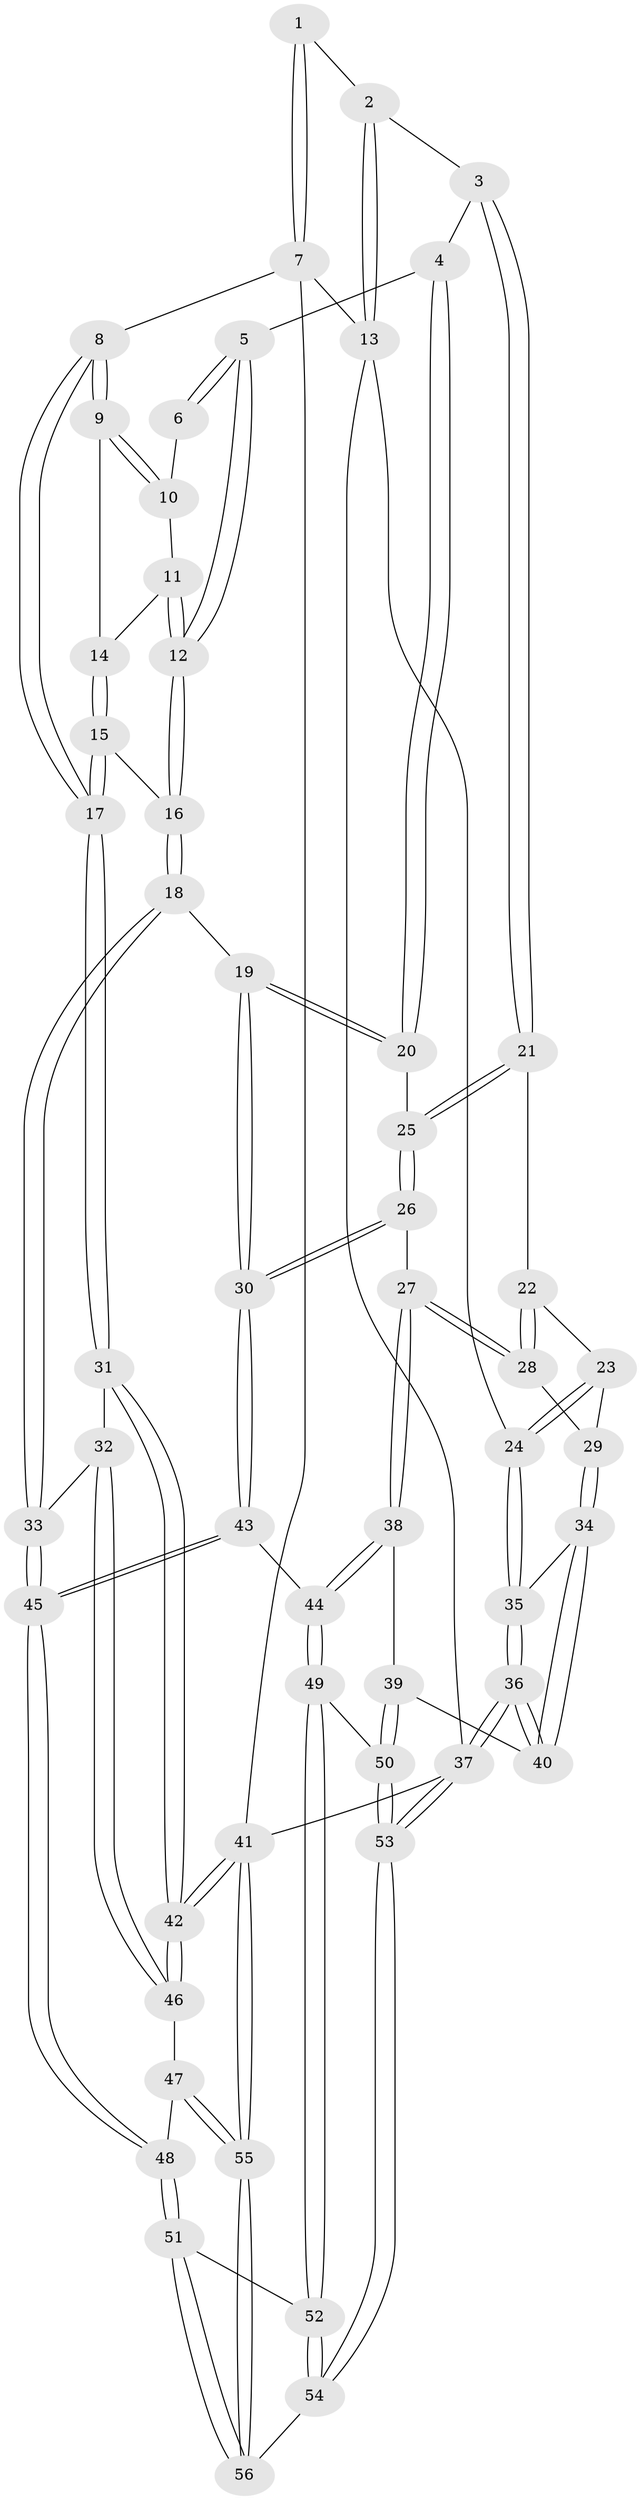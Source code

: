 // coarse degree distribution, {3: 0.09375, 4: 0.28125, 5: 0.53125, 6: 0.09375}
// Generated by graph-tools (version 1.1) at 2025/42/03/06/25 10:42:32]
// undirected, 56 vertices, 137 edges
graph export_dot {
graph [start="1"]
  node [color=gray90,style=filled];
  1 [pos="+0.8776993410531753+0"];
  2 [pos="+0.2268191162740113+0"];
  3 [pos="+0.4322403303350461+0.1831345381066186"];
  4 [pos="+0.5839629674413198+0.21468941307963335"];
  5 [pos="+0.688615085303968+0.18002506950242333"];
  6 [pos="+0.8050491198195676+0.03684902776308617"];
  7 [pos="+1+0"];
  8 [pos="+1+0.19145928270711435"];
  9 [pos="+1+0.24904666681554682"];
  10 [pos="+0.8945034783122463+0.19712079636412655"];
  11 [pos="+0.8811898652021366+0.2626290010455961"];
  12 [pos="+0.7930479143137439+0.3265876666586735"];
  13 [pos="+0+0"];
  14 [pos="+0.946191576185384+0.31372908820190676"];
  15 [pos="+0.9236192947052427+0.37527564690847726"];
  16 [pos="+0.8065156963754252+0.4114253159734325"];
  17 [pos="+1+0.5684926963898381"];
  18 [pos="+0.7551785354450979+0.5237619268942543"];
  19 [pos="+0.7534090031921118+0.5236616082827851"];
  20 [pos="+0.6268562389253635+0.42178540634164996"];
  21 [pos="+0.39708861000044515+0.2809641239378807"];
  22 [pos="+0.3833371389760761+0.2946406826446825"];
  23 [pos="+0.17289087364432332+0.3553562690248076"];
  24 [pos="+0+0.09922708291982488"];
  25 [pos="+0.49438451607806483+0.4542391077889545"];
  26 [pos="+0.47256165278446094+0.5075704113118348"];
  27 [pos="+0.33886655130640686+0.5462984918228144"];
  28 [pos="+0.3118952294054977+0.49889416139926746"];
  29 [pos="+0.20726675271341963+0.4623521451956062"];
  30 [pos="+0.5714284675875386+0.6317399606003828"];
  31 [pos="+1+0.6104778029326449"];
  32 [pos="+0.8911884754817063+0.6129963207874142"];
  33 [pos="+0.8076865355568579+0.5772235140019205"];
  34 [pos="+0.10728822452604385+0.5531690276530815"];
  35 [pos="+0+0.11853396910254596"];
  36 [pos="+0+0.9910075446145068"];
  37 [pos="+0+1"];
  38 [pos="+0.3272702149176364+0.6119310133494087"];
  39 [pos="+0.17431506392041557+0.6970333674524287"];
  40 [pos="+0.08887396139401563+0.7167941819693667"];
  41 [pos="+1+1"];
  42 [pos="+1+0.761113418000431"];
  43 [pos="+0.5441217968265936+0.6911247177252905"];
  44 [pos="+0.4509859870353957+0.7290077391794721"];
  45 [pos="+0.6858247881079651+0.8402631241705472"];
  46 [pos="+0.8532414483038818+0.8523882481888923"];
  47 [pos="+0.8441316918933051+0.8631235485214723"];
  48 [pos="+0.6873781695594631+0.8460914639708745"];
  49 [pos="+0.42550772529035+0.7961185841772266"];
  50 [pos="+0.3761888943211006+0.8223204569701578"];
  51 [pos="+0.6581372662948687+0.8966614592380874"];
  52 [pos="+0.4558629857189071+0.8382968332124903"];
  53 [pos="+0+1"];
  54 [pos="+0.5182401580558879+1"];
  55 [pos="+1+1"];
  56 [pos="+0.5932435817436879+1"];
  1 -- 2;
  1 -- 7;
  1 -- 7;
  2 -- 3;
  2 -- 13;
  2 -- 13;
  3 -- 4;
  3 -- 21;
  3 -- 21;
  4 -- 5;
  4 -- 20;
  4 -- 20;
  5 -- 6;
  5 -- 6;
  5 -- 12;
  5 -- 12;
  6 -- 10;
  7 -- 8;
  7 -- 13;
  7 -- 41;
  8 -- 9;
  8 -- 9;
  8 -- 17;
  8 -- 17;
  9 -- 10;
  9 -- 10;
  9 -- 14;
  10 -- 11;
  11 -- 12;
  11 -- 12;
  11 -- 14;
  12 -- 16;
  12 -- 16;
  13 -- 24;
  13 -- 37;
  14 -- 15;
  14 -- 15;
  15 -- 16;
  15 -- 17;
  15 -- 17;
  16 -- 18;
  16 -- 18;
  17 -- 31;
  17 -- 31;
  18 -- 19;
  18 -- 33;
  18 -- 33;
  19 -- 20;
  19 -- 20;
  19 -- 30;
  19 -- 30;
  20 -- 25;
  21 -- 22;
  21 -- 25;
  21 -- 25;
  22 -- 23;
  22 -- 28;
  22 -- 28;
  23 -- 24;
  23 -- 24;
  23 -- 29;
  24 -- 35;
  24 -- 35;
  25 -- 26;
  25 -- 26;
  26 -- 27;
  26 -- 30;
  26 -- 30;
  27 -- 28;
  27 -- 28;
  27 -- 38;
  27 -- 38;
  28 -- 29;
  29 -- 34;
  29 -- 34;
  30 -- 43;
  30 -- 43;
  31 -- 32;
  31 -- 42;
  31 -- 42;
  32 -- 33;
  32 -- 46;
  32 -- 46;
  33 -- 45;
  33 -- 45;
  34 -- 35;
  34 -- 40;
  34 -- 40;
  35 -- 36;
  35 -- 36;
  36 -- 37;
  36 -- 37;
  36 -- 40;
  36 -- 40;
  37 -- 53;
  37 -- 53;
  37 -- 41;
  38 -- 39;
  38 -- 44;
  38 -- 44;
  39 -- 40;
  39 -- 50;
  39 -- 50;
  41 -- 42;
  41 -- 42;
  41 -- 55;
  41 -- 55;
  42 -- 46;
  42 -- 46;
  43 -- 44;
  43 -- 45;
  43 -- 45;
  44 -- 49;
  44 -- 49;
  45 -- 48;
  45 -- 48;
  46 -- 47;
  47 -- 48;
  47 -- 55;
  47 -- 55;
  48 -- 51;
  48 -- 51;
  49 -- 50;
  49 -- 52;
  49 -- 52;
  50 -- 53;
  50 -- 53;
  51 -- 52;
  51 -- 56;
  51 -- 56;
  52 -- 54;
  52 -- 54;
  53 -- 54;
  53 -- 54;
  54 -- 56;
  55 -- 56;
  55 -- 56;
}
